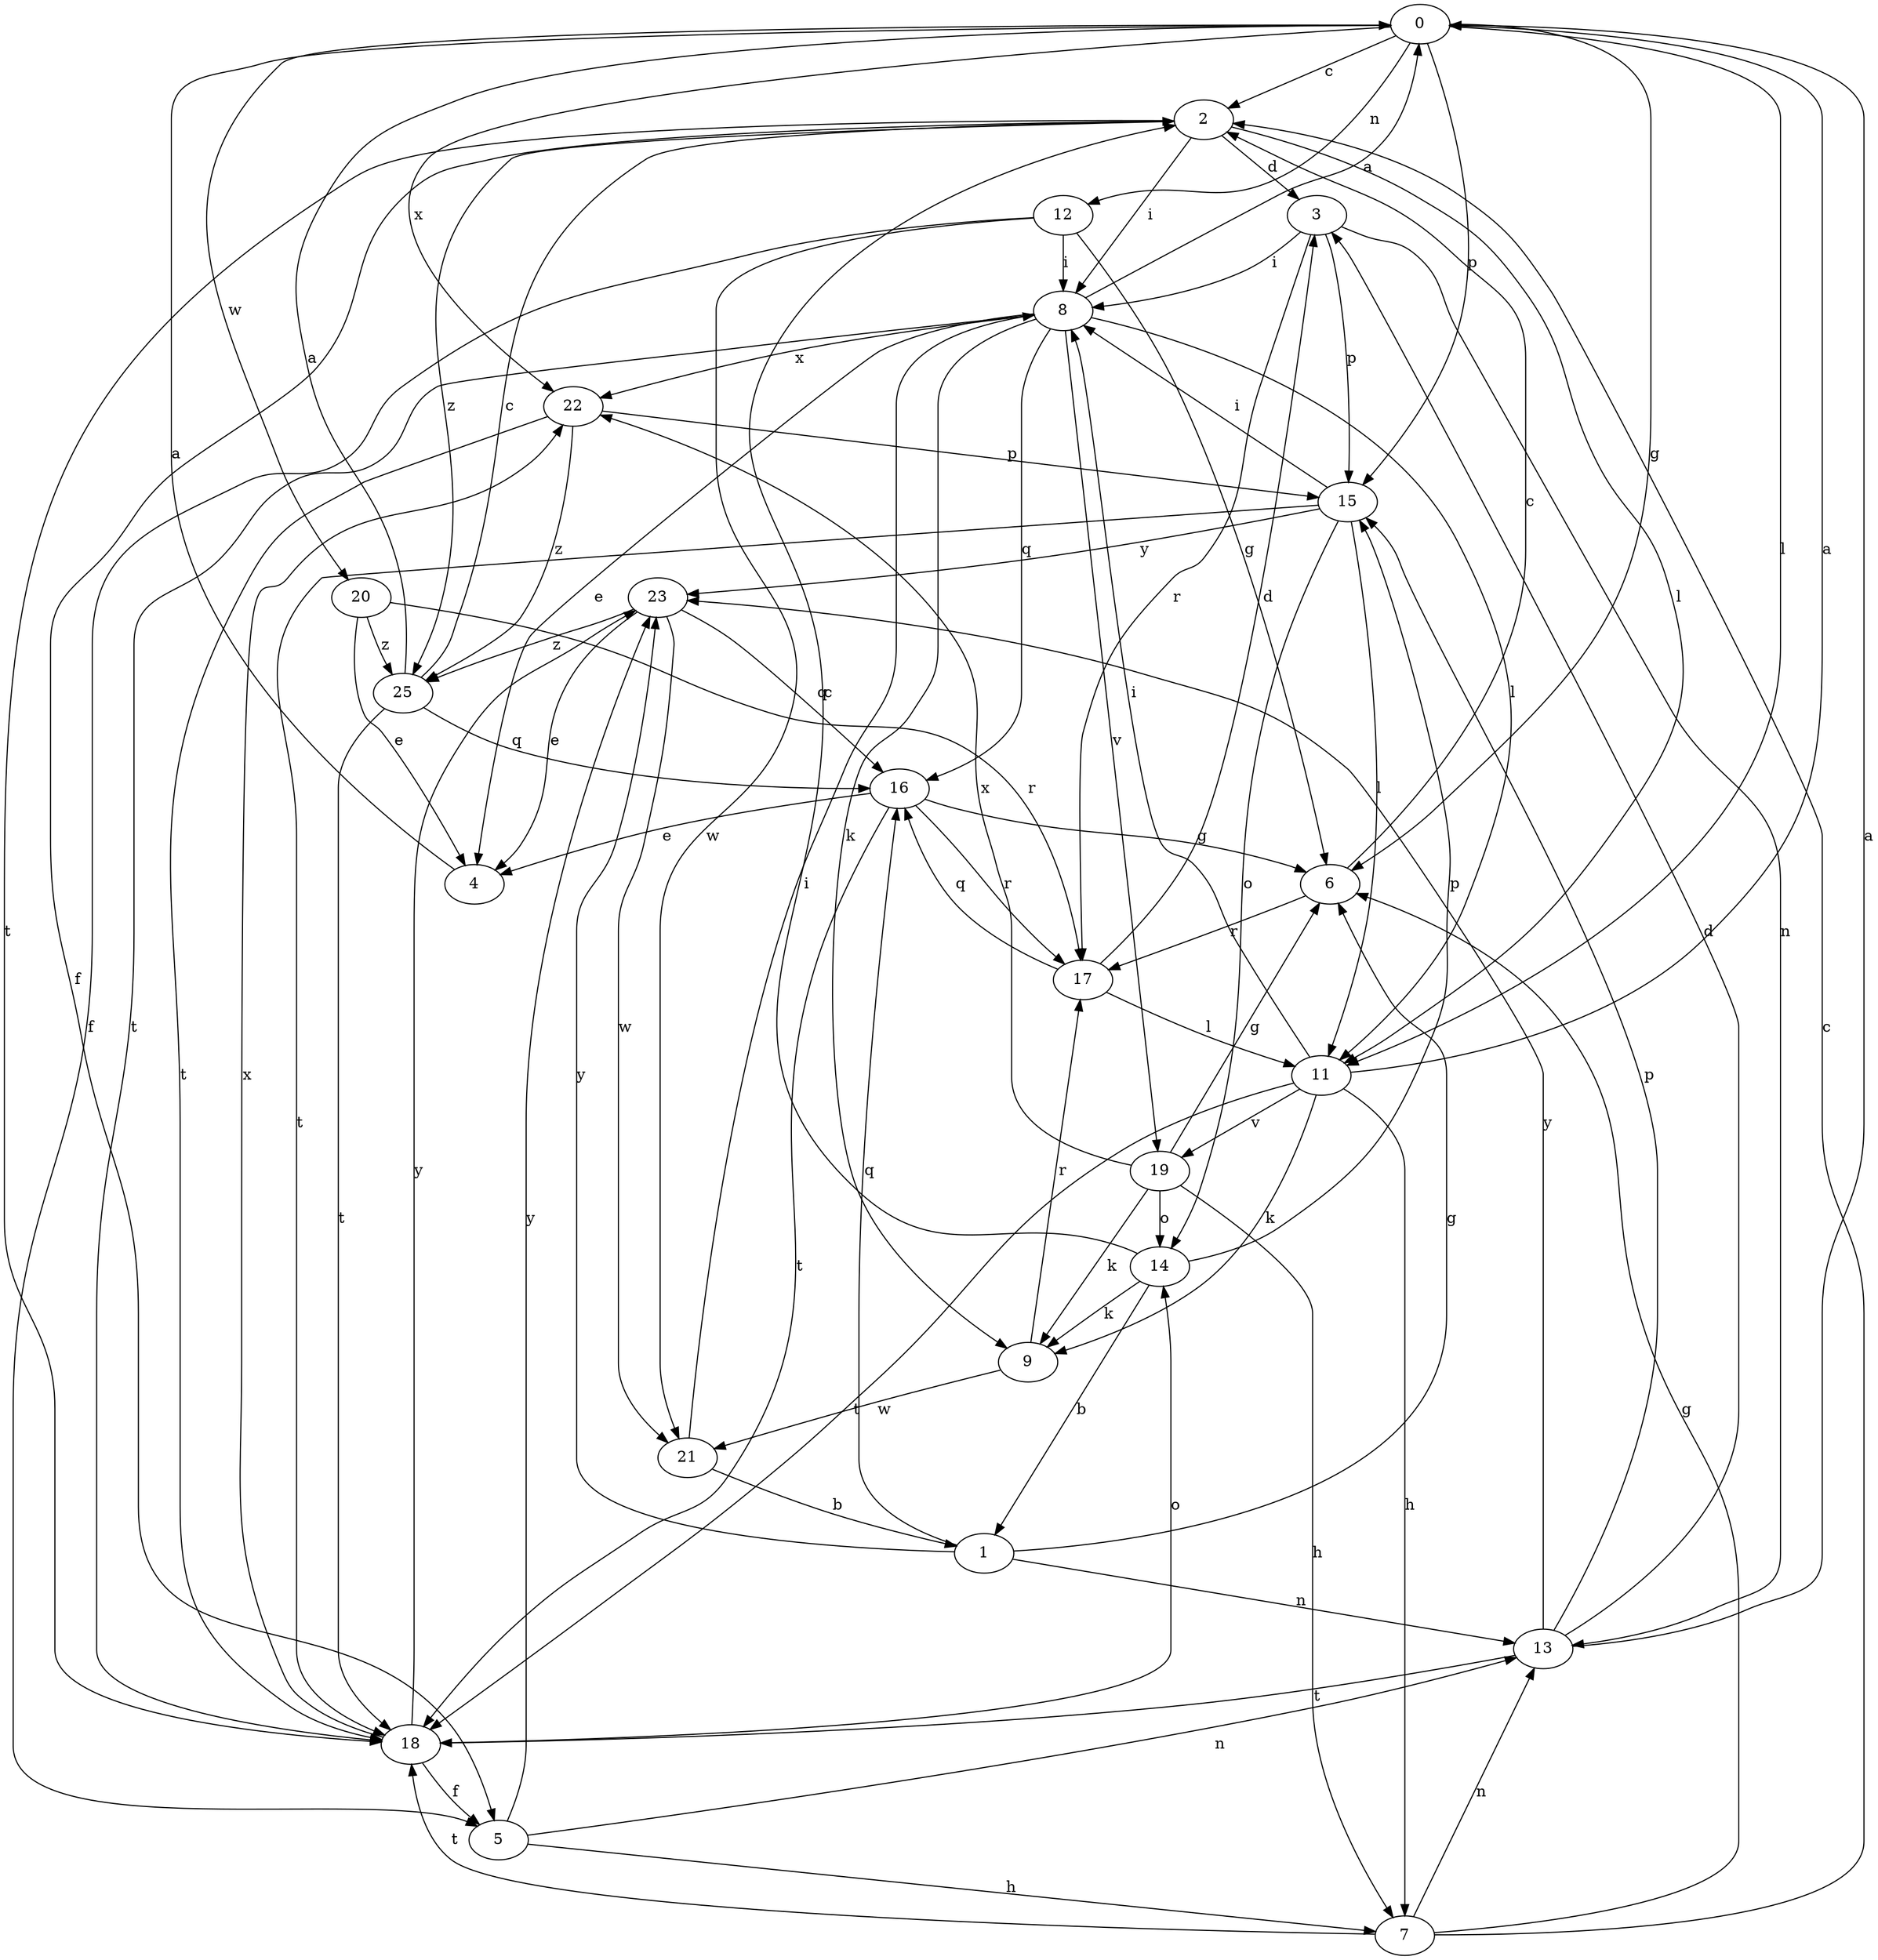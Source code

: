 strict digraph  {
0;
1;
2;
3;
4;
5;
6;
7;
8;
9;
11;
12;
13;
14;
15;
16;
17;
18;
19;
20;
21;
22;
23;
25;
0 -> 2  [label=c];
0 -> 6  [label=g];
0 -> 11  [label=l];
0 -> 12  [label=n];
0 -> 15  [label=p];
0 -> 20  [label=w];
0 -> 22  [label=x];
1 -> 6  [label=g];
1 -> 13  [label=n];
1 -> 16  [label=q];
1 -> 23  [label=y];
2 -> 3  [label=d];
2 -> 5  [label=f];
2 -> 8  [label=i];
2 -> 11  [label=l];
2 -> 18  [label=t];
2 -> 25  [label=z];
3 -> 8  [label=i];
3 -> 13  [label=n];
3 -> 15  [label=p];
3 -> 17  [label=r];
4 -> 0  [label=a];
5 -> 7  [label=h];
5 -> 13  [label=n];
5 -> 23  [label=y];
6 -> 2  [label=c];
6 -> 17  [label=r];
7 -> 2  [label=c];
7 -> 6  [label=g];
7 -> 13  [label=n];
7 -> 18  [label=t];
8 -> 0  [label=a];
8 -> 4  [label=e];
8 -> 9  [label=k];
8 -> 11  [label=l];
8 -> 16  [label=q];
8 -> 18  [label=t];
8 -> 19  [label=v];
8 -> 22  [label=x];
9 -> 17  [label=r];
9 -> 21  [label=w];
11 -> 0  [label=a];
11 -> 7  [label=h];
11 -> 8  [label=i];
11 -> 9  [label=k];
11 -> 18  [label=t];
11 -> 19  [label=v];
12 -> 5  [label=f];
12 -> 6  [label=g];
12 -> 8  [label=i];
12 -> 21  [label=w];
13 -> 0  [label=a];
13 -> 3  [label=d];
13 -> 15  [label=p];
13 -> 18  [label=t];
13 -> 23  [label=y];
14 -> 1  [label=b];
14 -> 2  [label=c];
14 -> 9  [label=k];
14 -> 15  [label=p];
15 -> 8  [label=i];
15 -> 11  [label=l];
15 -> 14  [label=o];
15 -> 18  [label=t];
15 -> 23  [label=y];
16 -> 4  [label=e];
16 -> 6  [label=g];
16 -> 17  [label=r];
16 -> 18  [label=t];
17 -> 3  [label=d];
17 -> 11  [label=l];
17 -> 16  [label=q];
18 -> 5  [label=f];
18 -> 14  [label=o];
18 -> 22  [label=x];
18 -> 23  [label=y];
19 -> 6  [label=g];
19 -> 7  [label=h];
19 -> 9  [label=k];
19 -> 14  [label=o];
19 -> 22  [label=x];
20 -> 4  [label=e];
20 -> 17  [label=r];
20 -> 25  [label=z];
21 -> 1  [label=b];
21 -> 8  [label=i];
22 -> 15  [label=p];
22 -> 18  [label=t];
22 -> 25  [label=z];
23 -> 4  [label=e];
23 -> 16  [label=q];
23 -> 21  [label=w];
23 -> 25  [label=z];
25 -> 0  [label=a];
25 -> 2  [label=c];
25 -> 16  [label=q];
25 -> 18  [label=t];
}
